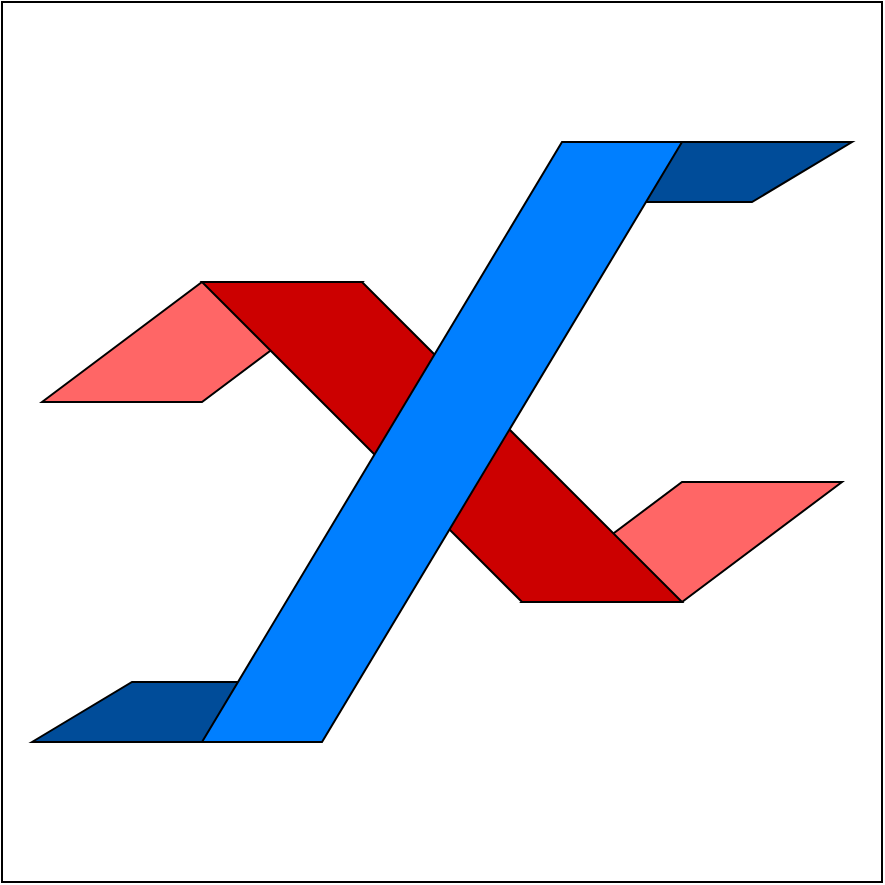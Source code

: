 <mxfile version="16.5.1" type="device"><diagram id="EWtCibWeKHmJIJt60YWB" name="Page-1"><mxGraphModel dx="981" dy="603" grid="1" gridSize="10" guides="1" tooltips="1" connect="1" arrows="1" fold="1" page="1" pageScale="1" pageWidth="1000" pageHeight="1000" math="0" shadow="0"><root><mxCell id="0"/><mxCell id="1" parent="0"/><mxCell id="J25M95SkzAbwaQ3J-JIe-45" value="" style="whiteSpace=wrap;html=1;aspect=fixed;" vertex="1" parent="1"><mxGeometry x="280" y="280" width="440" height="440" as="geometry"/></mxCell><mxCell id="J25M95SkzAbwaQ3J-JIe-38" value="" style="shape=parallelogram;perimeter=parallelogramPerimeter;whiteSpace=wrap;html=1;fixedSize=1;size=80;fillColor=#FF6666;strokeColor=default;" vertex="1" parent="1"><mxGeometry x="300" y="420" width="160" height="60" as="geometry"/></mxCell><mxCell id="J25M95SkzAbwaQ3J-JIe-43" value="" style="shape=parallelogram;perimeter=parallelogramPerimeter;whiteSpace=wrap;html=1;fixedSize=1;size=80;fillColor=#FF6666;strokeColor=default;" vertex="1" parent="1"><mxGeometry x="540" y="520" width="160" height="60" as="geometry"/></mxCell><mxCell id="J25M95SkzAbwaQ3J-JIe-36" value="" style="shape=parallelogram;perimeter=parallelogramPerimeter;whiteSpace=wrap;html=1;fixedSize=1;size=160;rotation=0;flipH=1;strokeColor=default;fillColor=#CC0000;" vertex="1" parent="1"><mxGeometry x="380" y="420" width="240" height="160" as="geometry"/></mxCell><mxCell id="J25M95SkzAbwaQ3J-JIe-39" value="" style="shape=parallelogram;perimeter=parallelogramPerimeter;whiteSpace=wrap;html=1;fixedSize=1;size=50;fillColor=#004C99;strokeColor=#000000;" vertex="1" parent="1"><mxGeometry x="555" y="350" width="150" height="30" as="geometry"/></mxCell><mxCell id="J25M95SkzAbwaQ3J-JIe-42" value="" style="shape=parallelogram;perimeter=parallelogramPerimeter;whiteSpace=wrap;html=1;fixedSize=1;size=50;fillColor=#004C99;strokeColor=#000000;" vertex="1" parent="1"><mxGeometry x="295" y="620" width="150" height="30" as="geometry"/></mxCell><mxCell id="J25M95SkzAbwaQ3J-JIe-35" value="" style="shape=parallelogram;perimeter=parallelogramPerimeter;whiteSpace=wrap;html=1;fixedSize=1;size=180;fillColor=#007FFF;strokeColor=#000000;" vertex="1" parent="1"><mxGeometry x="380" y="350" width="240" height="300" as="geometry"/></mxCell></root></mxGraphModel></diagram></mxfile>
